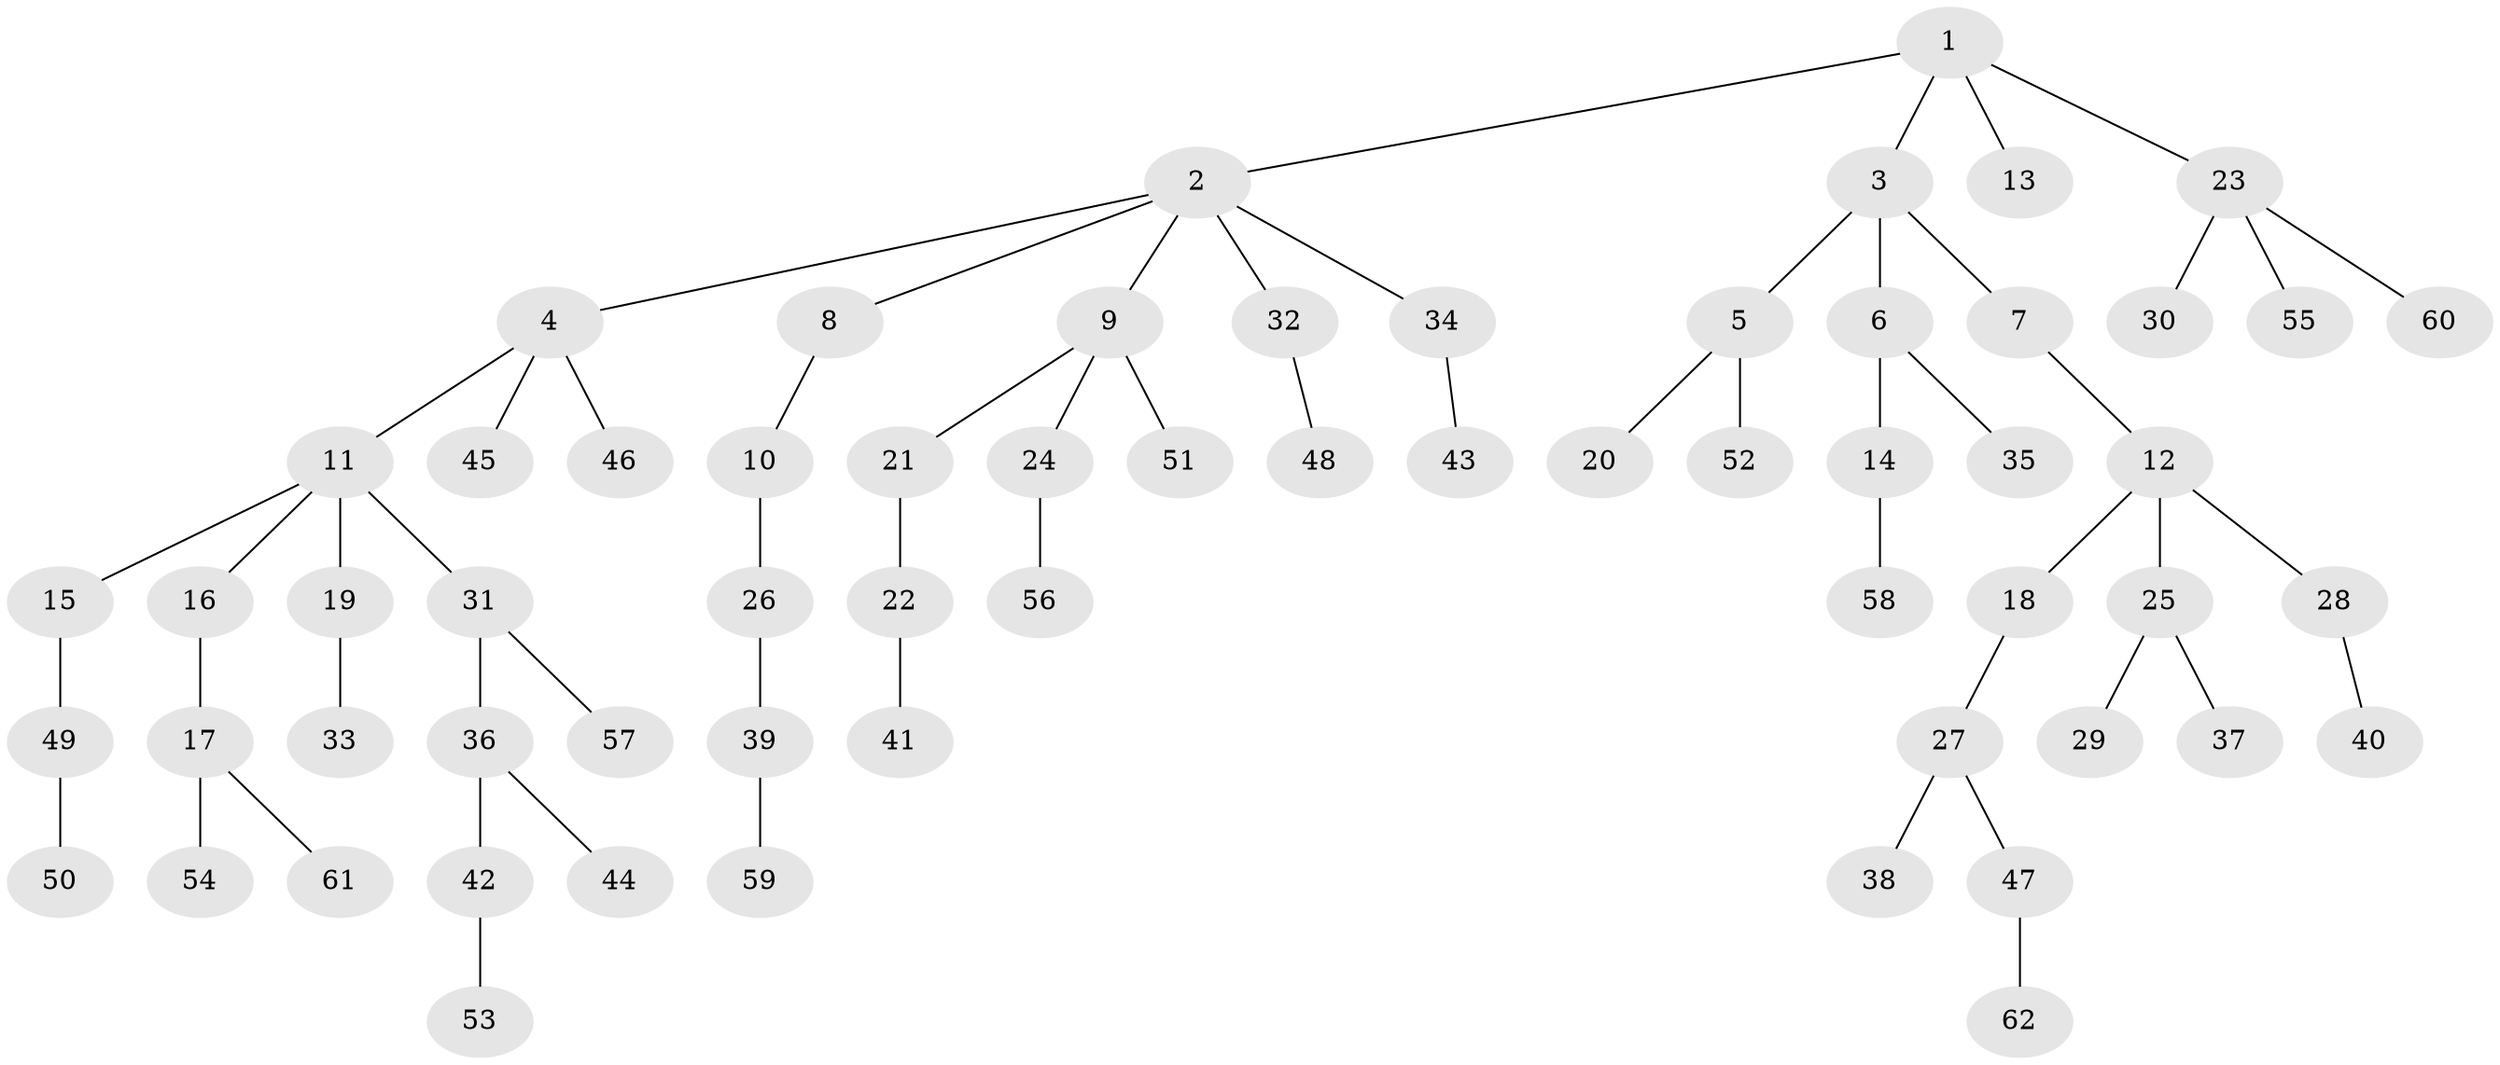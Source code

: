 // coarse degree distribution, {8: 0.02702702702702703, 5: 0.05405405405405406, 4: 0.02702702702702703, 2: 0.2702702702702703, 3: 0.02702702702702703, 6: 0.02702702702702703, 1: 0.5675675675675675}
// Generated by graph-tools (version 1.1) at 2025/19/03/04/25 18:19:10]
// undirected, 62 vertices, 61 edges
graph export_dot {
graph [start="1"]
  node [color=gray90,style=filled];
  1;
  2;
  3;
  4;
  5;
  6;
  7;
  8;
  9;
  10;
  11;
  12;
  13;
  14;
  15;
  16;
  17;
  18;
  19;
  20;
  21;
  22;
  23;
  24;
  25;
  26;
  27;
  28;
  29;
  30;
  31;
  32;
  33;
  34;
  35;
  36;
  37;
  38;
  39;
  40;
  41;
  42;
  43;
  44;
  45;
  46;
  47;
  48;
  49;
  50;
  51;
  52;
  53;
  54;
  55;
  56;
  57;
  58;
  59;
  60;
  61;
  62;
  1 -- 2;
  1 -- 3;
  1 -- 13;
  1 -- 23;
  2 -- 4;
  2 -- 8;
  2 -- 9;
  2 -- 32;
  2 -- 34;
  3 -- 5;
  3 -- 6;
  3 -- 7;
  4 -- 11;
  4 -- 45;
  4 -- 46;
  5 -- 20;
  5 -- 52;
  6 -- 14;
  6 -- 35;
  7 -- 12;
  8 -- 10;
  9 -- 21;
  9 -- 24;
  9 -- 51;
  10 -- 26;
  11 -- 15;
  11 -- 16;
  11 -- 19;
  11 -- 31;
  12 -- 18;
  12 -- 25;
  12 -- 28;
  14 -- 58;
  15 -- 49;
  16 -- 17;
  17 -- 54;
  17 -- 61;
  18 -- 27;
  19 -- 33;
  21 -- 22;
  22 -- 41;
  23 -- 30;
  23 -- 55;
  23 -- 60;
  24 -- 56;
  25 -- 29;
  25 -- 37;
  26 -- 39;
  27 -- 38;
  27 -- 47;
  28 -- 40;
  31 -- 36;
  31 -- 57;
  32 -- 48;
  34 -- 43;
  36 -- 42;
  36 -- 44;
  39 -- 59;
  42 -- 53;
  47 -- 62;
  49 -- 50;
}
